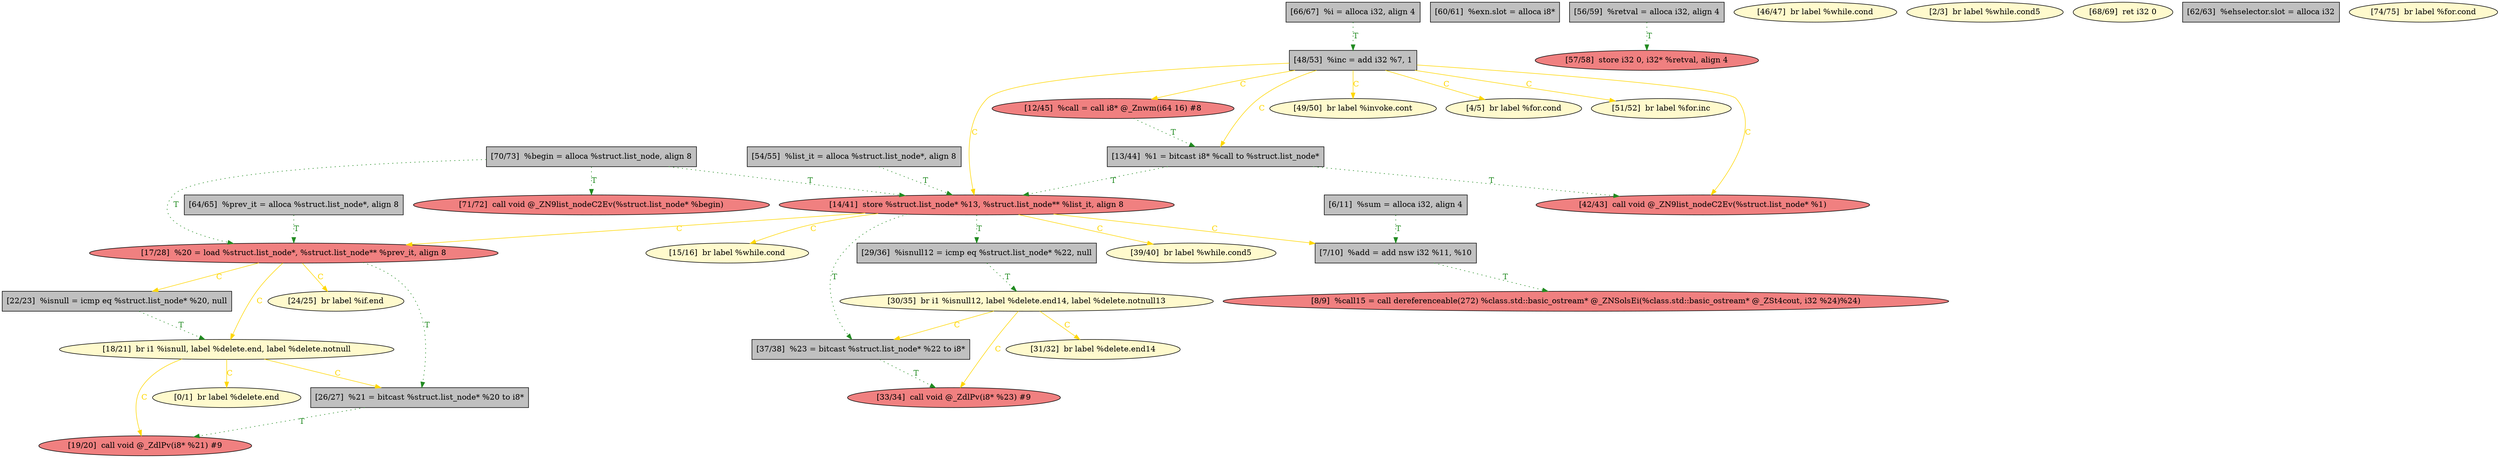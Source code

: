
digraph G {


node224 [fillcolor=lemonchiffon,label="[18/21]  br i1 %isnull, label %delete.end, label %delete.notnull",shape=ellipse,style=filled ]
node223 [fillcolor=lightcoral,label="[17/28]  %20 = load %struct.list_node*, %struct.list_node** %prev_it, align 8",shape=ellipse,style=filled ]
node212 [fillcolor=lemonchiffon,label="[49/50]  br label %invoke.cont",shape=ellipse,style=filled ]
node198 [fillcolor=grey,label="[60/61]  %exn.slot = alloca i8*",shape=rectangle,style=filled ]
node195 [fillcolor=grey,label="[54/55]  %list_it = alloca %struct.list_node*, align 8",shape=rectangle,style=filled ]
node187 [fillcolor=lemonchiffon,label="[0/1]  br label %delete.end",shape=ellipse,style=filled ]
node203 [fillcolor=grey,label="[64/65]  %prev_it = alloca %struct.list_node*, align 8",shape=rectangle,style=filled ]
node205 [fillcolor=lightcoral,label="[57/58]  store i32 0, i32* %retval, align 4",shape=ellipse,style=filled ]
node193 [fillcolor=lemonchiffon,label="[46/47]  br label %while.cond",shape=ellipse,style=filled ]
node200 [fillcolor=grey,label="[22/23]  %isnull = icmp eq %struct.list_node* %20, null",shape=rectangle,style=filled ]
node188 [fillcolor=lemonchiffon,label="[2/3]  br label %while.cond5",shape=ellipse,style=filled ]
node192 [fillcolor=lemonchiffon,label="[15/16]  br label %while.cond",shape=ellipse,style=filled ]
node197 [fillcolor=grey,label="[26/27]  %21 = bitcast %struct.list_node* %20 to i8*",shape=rectangle,style=filled ]
node206 [fillcolor=lemonchiffon,label="[31/32]  br label %delete.end14",shape=ellipse,style=filled ]
node189 [fillcolor=lemonchiffon,label="[4/5]  br label %for.cond",shape=ellipse,style=filled ]
node190 [fillcolor=grey,label="[6/11]  %sum = alloca i32, align 4",shape=rectangle,style=filled ]
node207 [fillcolor=lemonchiffon,label="[68/69]  ret i32 0",shape=ellipse,style=filled ]
node201 [fillcolor=grey,label="[62/63]  %ehselector.slot = alloca i32",shape=rectangle,style=filled ]
node214 [fillcolor=lemonchiffon,label="[51/52]  br label %for.inc",shape=ellipse,style=filled ]
node215 [fillcolor=lightcoral,label="[14/41]  store %struct.list_node* %13, %struct.list_node** %list_it, align 8",shape=ellipse,style=filled ]
node222 [fillcolor=lightcoral,label="[8/9]  %call15 = call dereferenceable(272) %class.std::basic_ostream* @_ZNSolsEi(%class.std::basic_ostream* @_ZSt4cout, i32 %24)%24)",shape=ellipse,style=filled ]
node191 [fillcolor=lightcoral,label="[12/45]  %call = call i8* @_Znwm(i64 16) #8",shape=ellipse,style=filled ]
node213 [fillcolor=lightcoral,label="[42/43]  call void @_ZN9list_nodeC2Ev(%struct.list_node* %1)",shape=ellipse,style=filled ]
node196 [fillcolor=grey,label="[56/59]  %retval = alloca i32, align 4",shape=rectangle,style=filled ]
node194 [fillcolor=grey,label="[48/53]  %inc = add i32 %7, 1",shape=rectangle,style=filled ]
node216 [fillcolor=lemonchiffon,label="[30/35]  br i1 %isnull12, label %delete.end14, label %delete.notnull13",shape=ellipse,style=filled ]
node217 [fillcolor=grey,label="[7/10]  %add = add nsw i32 %11, %10",shape=rectangle,style=filled ]
node204 [fillcolor=grey,label="[66/67]  %i = alloca i32, align 4",shape=rectangle,style=filled ]
node202 [fillcolor=grey,label="[29/36]  %isnull12 = icmp eq %struct.list_node* %22, null",shape=rectangle,style=filled ]
node199 [fillcolor=lemonchiffon,label="[24/25]  br label %if.end",shape=ellipse,style=filled ]
node208 [fillcolor=grey,label="[70/73]  %begin = alloca %struct.list_node, align 8",shape=rectangle,style=filled ]
node209 [fillcolor=lightcoral,label="[71/72]  call void @_ZN9list_nodeC2Ev(%struct.list_node* %begin)",shape=ellipse,style=filled ]
node210 [fillcolor=lightcoral,label="[19/20]  call void @_ZdlPv(i8* %21) #9",shape=ellipse,style=filled ]
node219 [fillcolor=lightcoral,label="[33/34]  call void @_ZdlPv(i8* %23) #9",shape=ellipse,style=filled ]
node211 [fillcolor=grey,label="[13/44]  %1 = bitcast i8* %call to %struct.list_node*",shape=rectangle,style=filled ]
node218 [fillcolor=grey,label="[37/38]  %23 = bitcast %struct.list_node* %22 to i8*",shape=rectangle,style=filled ]
node220 [fillcolor=lemonchiffon,label="[74/75]  br label %for.cond",shape=ellipse,style=filled ]
node221 [fillcolor=lemonchiffon,label="[39/40]  br label %while.cond5",shape=ellipse,style=filled ]

node223->node199 [color=gold,label="C",fontcolor=gold ]
node216->node219 [color=gold,label="C",fontcolor=gold ]
node216->node206 [color=gold,label="C",fontcolor=gold ]
node223->node200 [color=gold,label="C",fontcolor=gold ]
node208->node215 [style=dotted,color=forestgreen,label="T",penwidth=1.0,fontcolor=forestgreen ]
node215->node202 [style=dotted,color=forestgreen,label="T",penwidth=1.0,fontcolor=forestgreen ]
node215->node221 [color=gold,label="C",fontcolor=gold ]
node194->node189 [color=gold,label="C",fontcolor=gold ]
node194->node212 [color=gold,label="C",fontcolor=gold ]
node195->node215 [style=dotted,color=forestgreen,label="T",penwidth=1.0,fontcolor=forestgreen ]
node194->node213 [color=gold,label="C",fontcolor=gold ]
node202->node216 [style=dotted,color=forestgreen,label="T",penwidth=1.0,fontcolor=forestgreen ]
node217->node222 [style=dotted,color=forestgreen,label="T",penwidth=1.0,fontcolor=forestgreen ]
node194->node214 [color=gold,label="C",fontcolor=gold ]
node215->node218 [style=dotted,color=forestgreen,label="T",penwidth=1.0,fontcolor=forestgreen ]
node215->node223 [color=gold,label="C",fontcolor=gold ]
node215->node217 [color=gold,label="C",fontcolor=gold ]
node224->node210 [color=gold,label="C",fontcolor=gold ]
node211->node215 [style=dotted,color=forestgreen,label="T",penwidth=1.0,fontcolor=forestgreen ]
node208->node223 [style=dotted,color=forestgreen,label="T",penwidth=1.0,fontcolor=forestgreen ]
node208->node209 [style=dotted,color=forestgreen,label="T",penwidth=1.0,fontcolor=forestgreen ]
node215->node192 [color=gold,label="C",fontcolor=gold ]
node204->node194 [style=dotted,color=forestgreen,label="T",penwidth=1.0,fontcolor=forestgreen ]
node218->node219 [style=dotted,color=forestgreen,label="T",penwidth=1.0,fontcolor=forestgreen ]
node197->node210 [style=dotted,color=forestgreen,label="T",penwidth=1.0,fontcolor=forestgreen ]
node200->node224 [style=dotted,color=forestgreen,label="T",penwidth=1.0,fontcolor=forestgreen ]
node223->node197 [style=dotted,color=forestgreen,label="T",penwidth=1.0,fontcolor=forestgreen ]
node194->node215 [color=gold,label="C",fontcolor=gold ]
node224->node187 [color=gold,label="C",fontcolor=gold ]
node190->node217 [style=dotted,color=forestgreen,label="T",penwidth=1.0,fontcolor=forestgreen ]
node194->node211 [color=gold,label="C",fontcolor=gold ]
node203->node223 [style=dotted,color=forestgreen,label="T",penwidth=1.0,fontcolor=forestgreen ]
node223->node224 [color=gold,label="C",fontcolor=gold ]
node224->node197 [color=gold,label="C",fontcolor=gold ]
node191->node211 [style=dotted,color=forestgreen,label="T",penwidth=1.0,fontcolor=forestgreen ]
node196->node205 [style=dotted,color=forestgreen,label="T",penwidth=1.0,fontcolor=forestgreen ]
node211->node213 [style=dotted,color=forestgreen,label="T",penwidth=1.0,fontcolor=forestgreen ]
node194->node191 [color=gold,label="C",fontcolor=gold ]
node216->node218 [color=gold,label="C",fontcolor=gold ]


}
